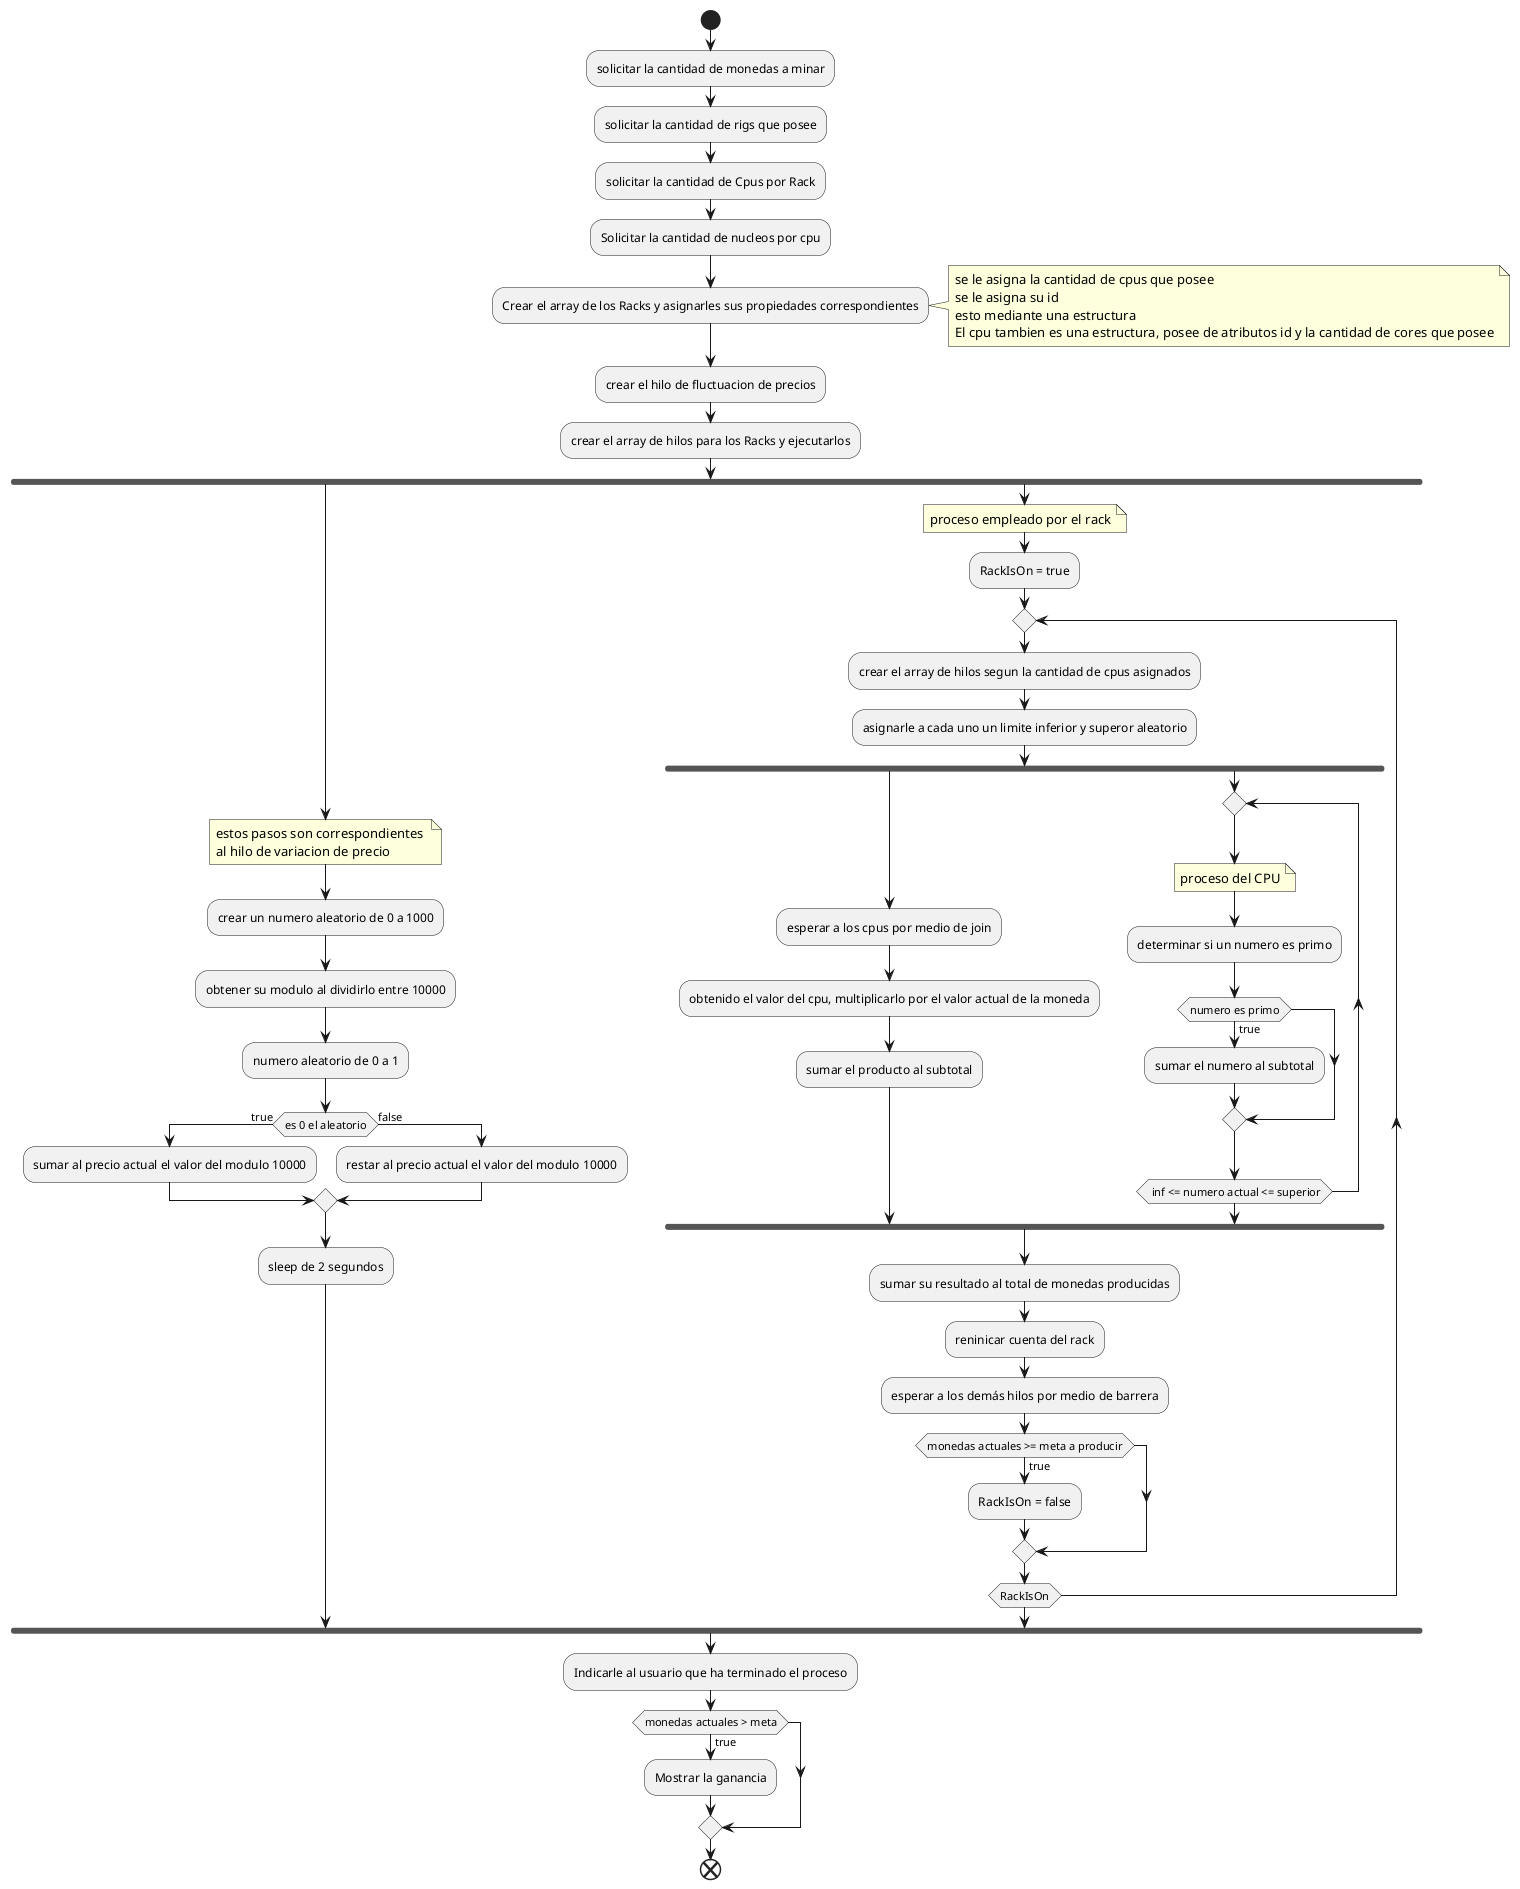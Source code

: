 @startuml
start
:solicitar la cantidad de monedas a minar;
:solicitar la cantidad de rigs que posee;
:solicitar la cantidad de Cpus por Rack;
:Solicitar la cantidad de nucleos por cpu;
:Crear el array de los Racks y asignarles sus propiedades correspondientes;
note right
se le asigna la cantidad de cpus que posee
se le asigna su id
esto mediante una estructura
El cpu tambien es una estructura, posee de atributos id y la cantidad de cores que posee
end note
:crear el hilo de fluctuacion de precios;
:crear el array de hilos para los Racks y ejecutarlos;
fork
note left
estos pasos son correspondientes 
al hilo de variacion de precio
end note
:crear un numero aleatorio de 0 a 1000;
:obtener su modulo al dividirlo entre 10000;
:numero aleatorio de 0 a 1;
if (es 0 el aleatorio) then (true)
:sumar al precio actual el valor del modulo 10000;
else (false)
:restar al precio actual el valor del modulo 10000;
endif
:sleep de 2 segundos;
fork again
note right
proceso empleado por el rack
end note
:RackIsOn = true;
repeat
:crear el array de hilos segun la cantidad de cpus asignados;
:asignarle a cada uno un limite inferior y superor aleatorio;
fork
:esperar a los cpus por medio de join;
:obtenido el valor del cpu, multiplicarlo por el valor actual de la moneda;
:sumar el producto al subtotal;
fork again
repeat
note left
proceso del CPU
end note
:determinar si un numero es primo;
if(numero es primo) then (true)
:sumar el numero al subtotal;
endif
repeat while ( inf <= numero actual <= superior)
end fork
:sumar su resultado al total de monedas producidas;
:reninicar cuenta del rack;
:esperar a los demás hilos por medio de barrera;
if (monedas actuales >= meta a producir) then (true)
:RackIsOn = false;
endif
repeat while (RackIsOn)
end fork
:Indicarle al usuario que ha terminado el proceso;
if(monedas actuales > meta) then (true)
:Mostrar la ganancia;
endif
end
@enduml